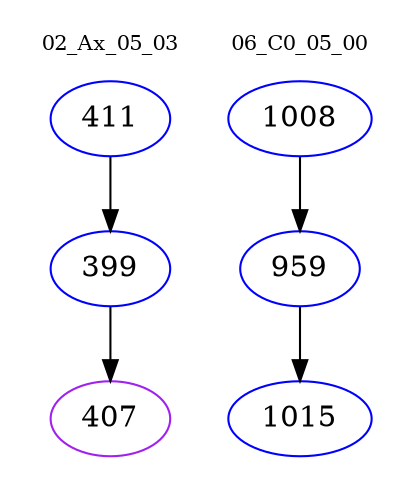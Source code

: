digraph{
subgraph cluster_0 {
color = white
label = "02_Ax_05_03";
fontsize=10;
T0_411 [label="411", color="blue"]
T0_411 -> T0_399 [color="black"]
T0_399 [label="399", color="blue"]
T0_399 -> T0_407 [color="black"]
T0_407 [label="407", color="purple"]
}
subgraph cluster_1 {
color = white
label = "06_C0_05_00";
fontsize=10;
T1_1008 [label="1008", color="blue"]
T1_1008 -> T1_959 [color="black"]
T1_959 [label="959", color="blue"]
T1_959 -> T1_1015 [color="black"]
T1_1015 [label="1015", color="blue"]
}
}
